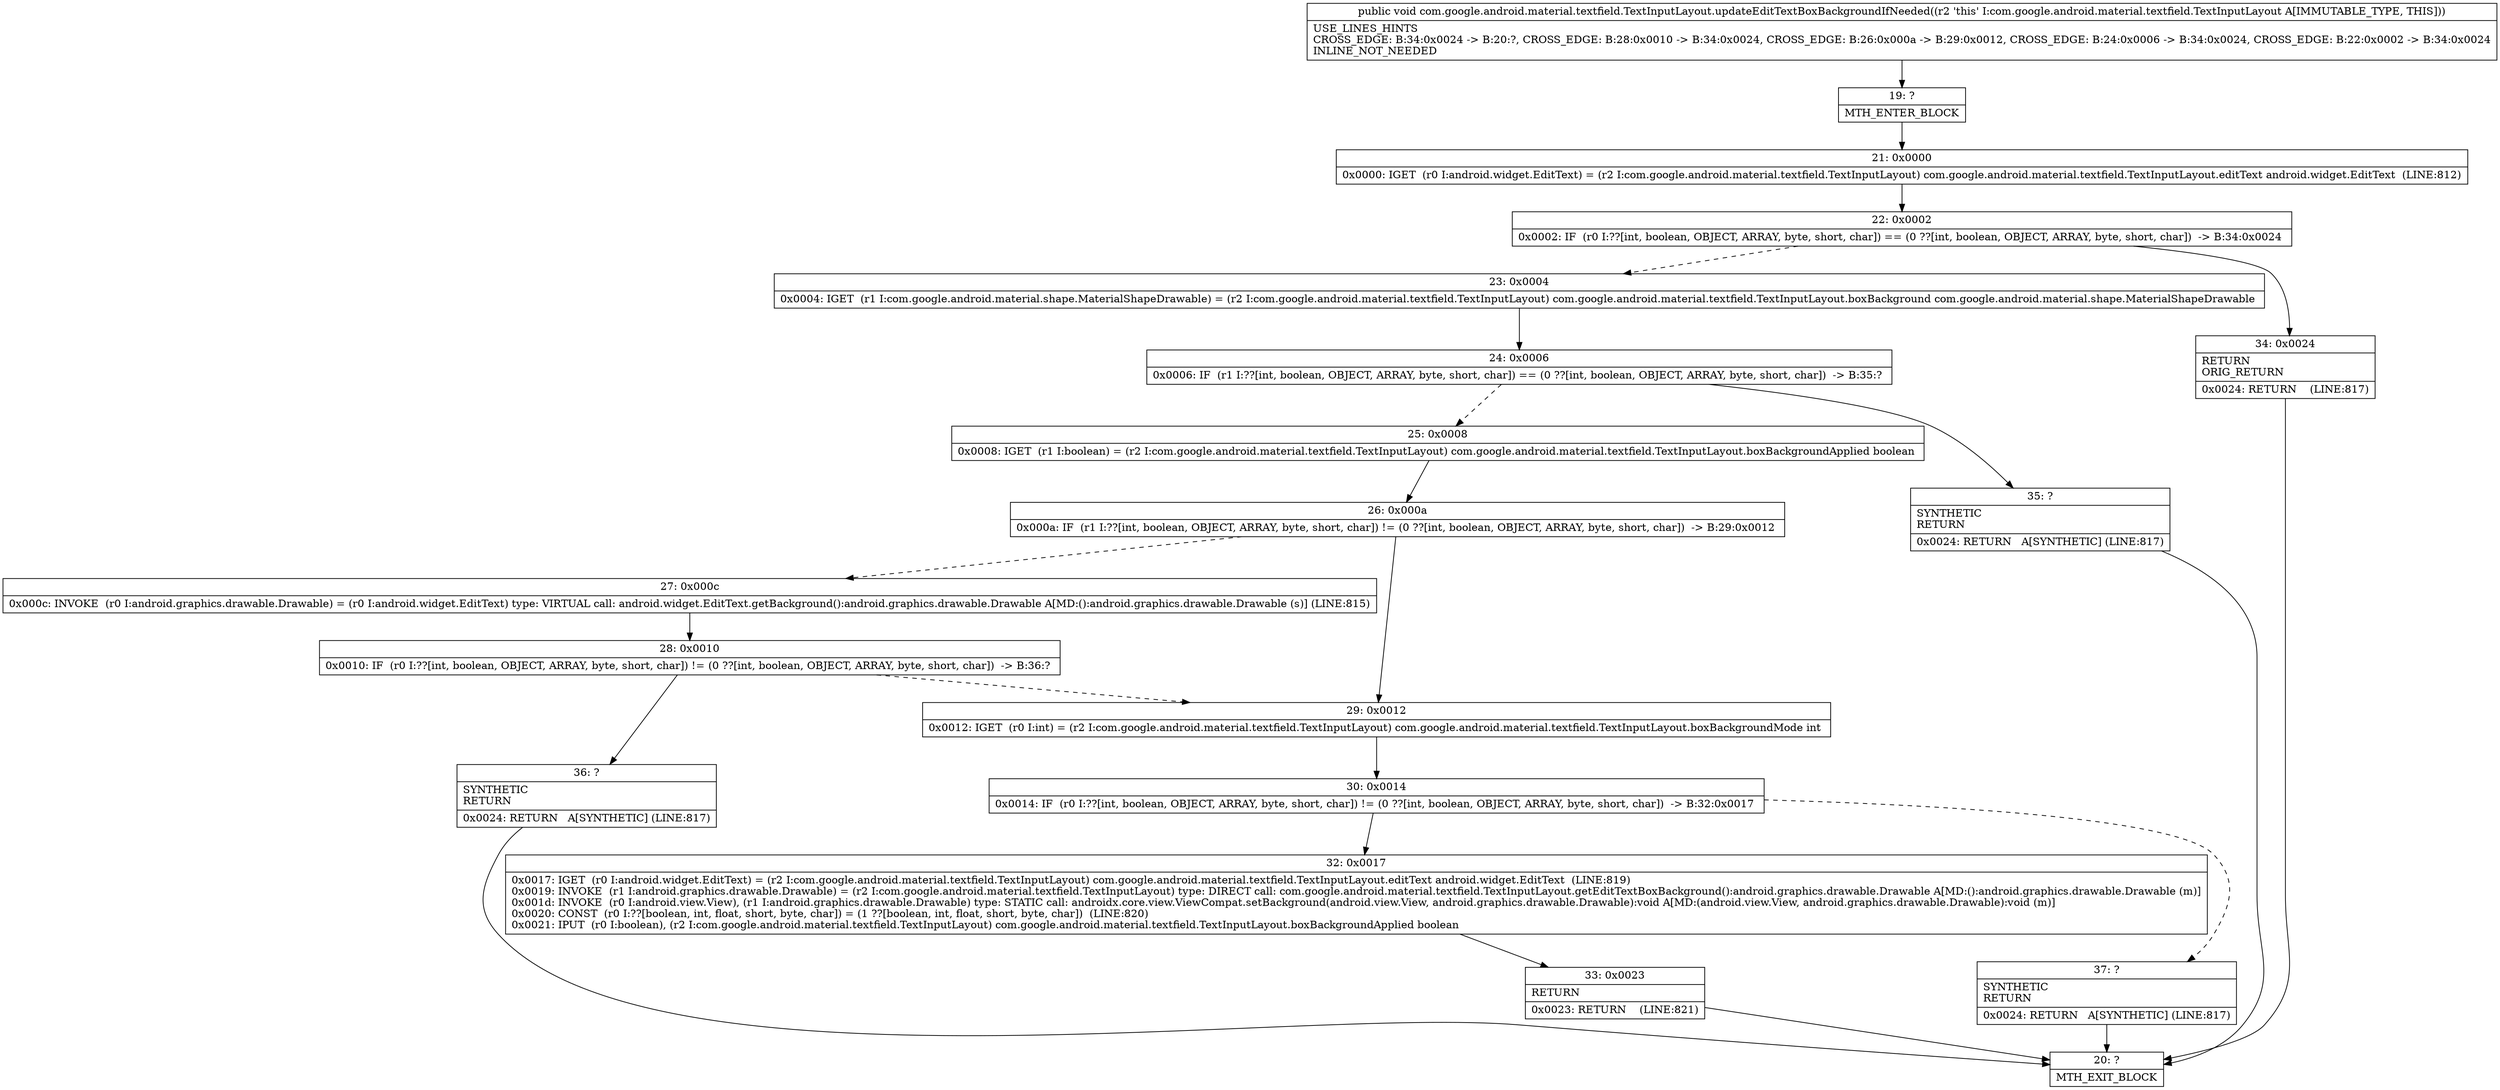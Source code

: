 digraph "CFG forcom.google.android.material.textfield.TextInputLayout.updateEditTextBoxBackgroundIfNeeded()V" {
Node_19 [shape=record,label="{19\:\ ?|MTH_ENTER_BLOCK\l}"];
Node_21 [shape=record,label="{21\:\ 0x0000|0x0000: IGET  (r0 I:android.widget.EditText) = (r2 I:com.google.android.material.textfield.TextInputLayout) com.google.android.material.textfield.TextInputLayout.editText android.widget.EditText  (LINE:812)\l}"];
Node_22 [shape=record,label="{22\:\ 0x0002|0x0002: IF  (r0 I:??[int, boolean, OBJECT, ARRAY, byte, short, char]) == (0 ??[int, boolean, OBJECT, ARRAY, byte, short, char])  \-\> B:34:0x0024 \l}"];
Node_23 [shape=record,label="{23\:\ 0x0004|0x0004: IGET  (r1 I:com.google.android.material.shape.MaterialShapeDrawable) = (r2 I:com.google.android.material.textfield.TextInputLayout) com.google.android.material.textfield.TextInputLayout.boxBackground com.google.android.material.shape.MaterialShapeDrawable \l}"];
Node_24 [shape=record,label="{24\:\ 0x0006|0x0006: IF  (r1 I:??[int, boolean, OBJECT, ARRAY, byte, short, char]) == (0 ??[int, boolean, OBJECT, ARRAY, byte, short, char])  \-\> B:35:? \l}"];
Node_25 [shape=record,label="{25\:\ 0x0008|0x0008: IGET  (r1 I:boolean) = (r2 I:com.google.android.material.textfield.TextInputLayout) com.google.android.material.textfield.TextInputLayout.boxBackgroundApplied boolean \l}"];
Node_26 [shape=record,label="{26\:\ 0x000a|0x000a: IF  (r1 I:??[int, boolean, OBJECT, ARRAY, byte, short, char]) != (0 ??[int, boolean, OBJECT, ARRAY, byte, short, char])  \-\> B:29:0x0012 \l}"];
Node_27 [shape=record,label="{27\:\ 0x000c|0x000c: INVOKE  (r0 I:android.graphics.drawable.Drawable) = (r0 I:android.widget.EditText) type: VIRTUAL call: android.widget.EditText.getBackground():android.graphics.drawable.Drawable A[MD:():android.graphics.drawable.Drawable (s)] (LINE:815)\l}"];
Node_28 [shape=record,label="{28\:\ 0x0010|0x0010: IF  (r0 I:??[int, boolean, OBJECT, ARRAY, byte, short, char]) != (0 ??[int, boolean, OBJECT, ARRAY, byte, short, char])  \-\> B:36:? \l}"];
Node_36 [shape=record,label="{36\:\ ?|SYNTHETIC\lRETURN\l|0x0024: RETURN   A[SYNTHETIC] (LINE:817)\l}"];
Node_20 [shape=record,label="{20\:\ ?|MTH_EXIT_BLOCK\l}"];
Node_29 [shape=record,label="{29\:\ 0x0012|0x0012: IGET  (r0 I:int) = (r2 I:com.google.android.material.textfield.TextInputLayout) com.google.android.material.textfield.TextInputLayout.boxBackgroundMode int \l}"];
Node_30 [shape=record,label="{30\:\ 0x0014|0x0014: IF  (r0 I:??[int, boolean, OBJECT, ARRAY, byte, short, char]) != (0 ??[int, boolean, OBJECT, ARRAY, byte, short, char])  \-\> B:32:0x0017 \l}"];
Node_32 [shape=record,label="{32\:\ 0x0017|0x0017: IGET  (r0 I:android.widget.EditText) = (r2 I:com.google.android.material.textfield.TextInputLayout) com.google.android.material.textfield.TextInputLayout.editText android.widget.EditText  (LINE:819)\l0x0019: INVOKE  (r1 I:android.graphics.drawable.Drawable) = (r2 I:com.google.android.material.textfield.TextInputLayout) type: DIRECT call: com.google.android.material.textfield.TextInputLayout.getEditTextBoxBackground():android.graphics.drawable.Drawable A[MD:():android.graphics.drawable.Drawable (m)]\l0x001d: INVOKE  (r0 I:android.view.View), (r1 I:android.graphics.drawable.Drawable) type: STATIC call: androidx.core.view.ViewCompat.setBackground(android.view.View, android.graphics.drawable.Drawable):void A[MD:(android.view.View, android.graphics.drawable.Drawable):void (m)]\l0x0020: CONST  (r0 I:??[boolean, int, float, short, byte, char]) = (1 ??[boolean, int, float, short, byte, char])  (LINE:820)\l0x0021: IPUT  (r0 I:boolean), (r2 I:com.google.android.material.textfield.TextInputLayout) com.google.android.material.textfield.TextInputLayout.boxBackgroundApplied boolean \l}"];
Node_33 [shape=record,label="{33\:\ 0x0023|RETURN\l|0x0023: RETURN    (LINE:821)\l}"];
Node_37 [shape=record,label="{37\:\ ?|SYNTHETIC\lRETURN\l|0x0024: RETURN   A[SYNTHETIC] (LINE:817)\l}"];
Node_35 [shape=record,label="{35\:\ ?|SYNTHETIC\lRETURN\l|0x0024: RETURN   A[SYNTHETIC] (LINE:817)\l}"];
Node_34 [shape=record,label="{34\:\ 0x0024|RETURN\lORIG_RETURN\l|0x0024: RETURN    (LINE:817)\l}"];
MethodNode[shape=record,label="{public void com.google.android.material.textfield.TextInputLayout.updateEditTextBoxBackgroundIfNeeded((r2 'this' I:com.google.android.material.textfield.TextInputLayout A[IMMUTABLE_TYPE, THIS]))  | USE_LINES_HINTS\lCROSS_EDGE: B:34:0x0024 \-\> B:20:?, CROSS_EDGE: B:28:0x0010 \-\> B:34:0x0024, CROSS_EDGE: B:26:0x000a \-\> B:29:0x0012, CROSS_EDGE: B:24:0x0006 \-\> B:34:0x0024, CROSS_EDGE: B:22:0x0002 \-\> B:34:0x0024\lINLINE_NOT_NEEDED\l}"];
MethodNode -> Node_19;Node_19 -> Node_21;
Node_21 -> Node_22;
Node_22 -> Node_23[style=dashed];
Node_22 -> Node_34;
Node_23 -> Node_24;
Node_24 -> Node_25[style=dashed];
Node_24 -> Node_35;
Node_25 -> Node_26;
Node_26 -> Node_27[style=dashed];
Node_26 -> Node_29;
Node_27 -> Node_28;
Node_28 -> Node_29[style=dashed];
Node_28 -> Node_36;
Node_36 -> Node_20;
Node_29 -> Node_30;
Node_30 -> Node_32;
Node_30 -> Node_37[style=dashed];
Node_32 -> Node_33;
Node_33 -> Node_20;
Node_37 -> Node_20;
Node_35 -> Node_20;
Node_34 -> Node_20;
}

